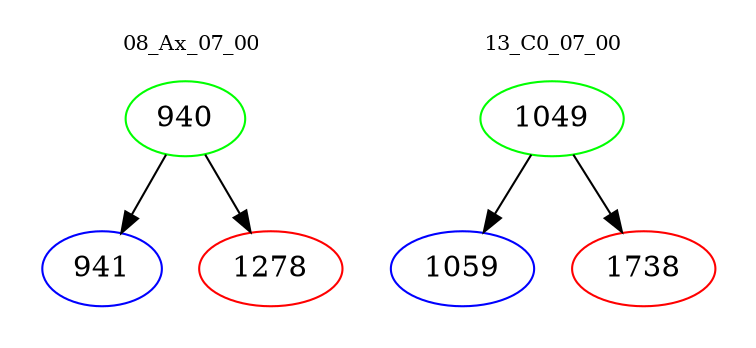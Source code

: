 digraph{
subgraph cluster_0 {
color = white
label = "08_Ax_07_00";
fontsize=10;
T0_940 [label="940", color="green"]
T0_940 -> T0_941 [color="black"]
T0_941 [label="941", color="blue"]
T0_940 -> T0_1278 [color="black"]
T0_1278 [label="1278", color="red"]
}
subgraph cluster_1 {
color = white
label = "13_C0_07_00";
fontsize=10;
T1_1049 [label="1049", color="green"]
T1_1049 -> T1_1059 [color="black"]
T1_1059 [label="1059", color="blue"]
T1_1049 -> T1_1738 [color="black"]
T1_1738 [label="1738", color="red"]
}
}
